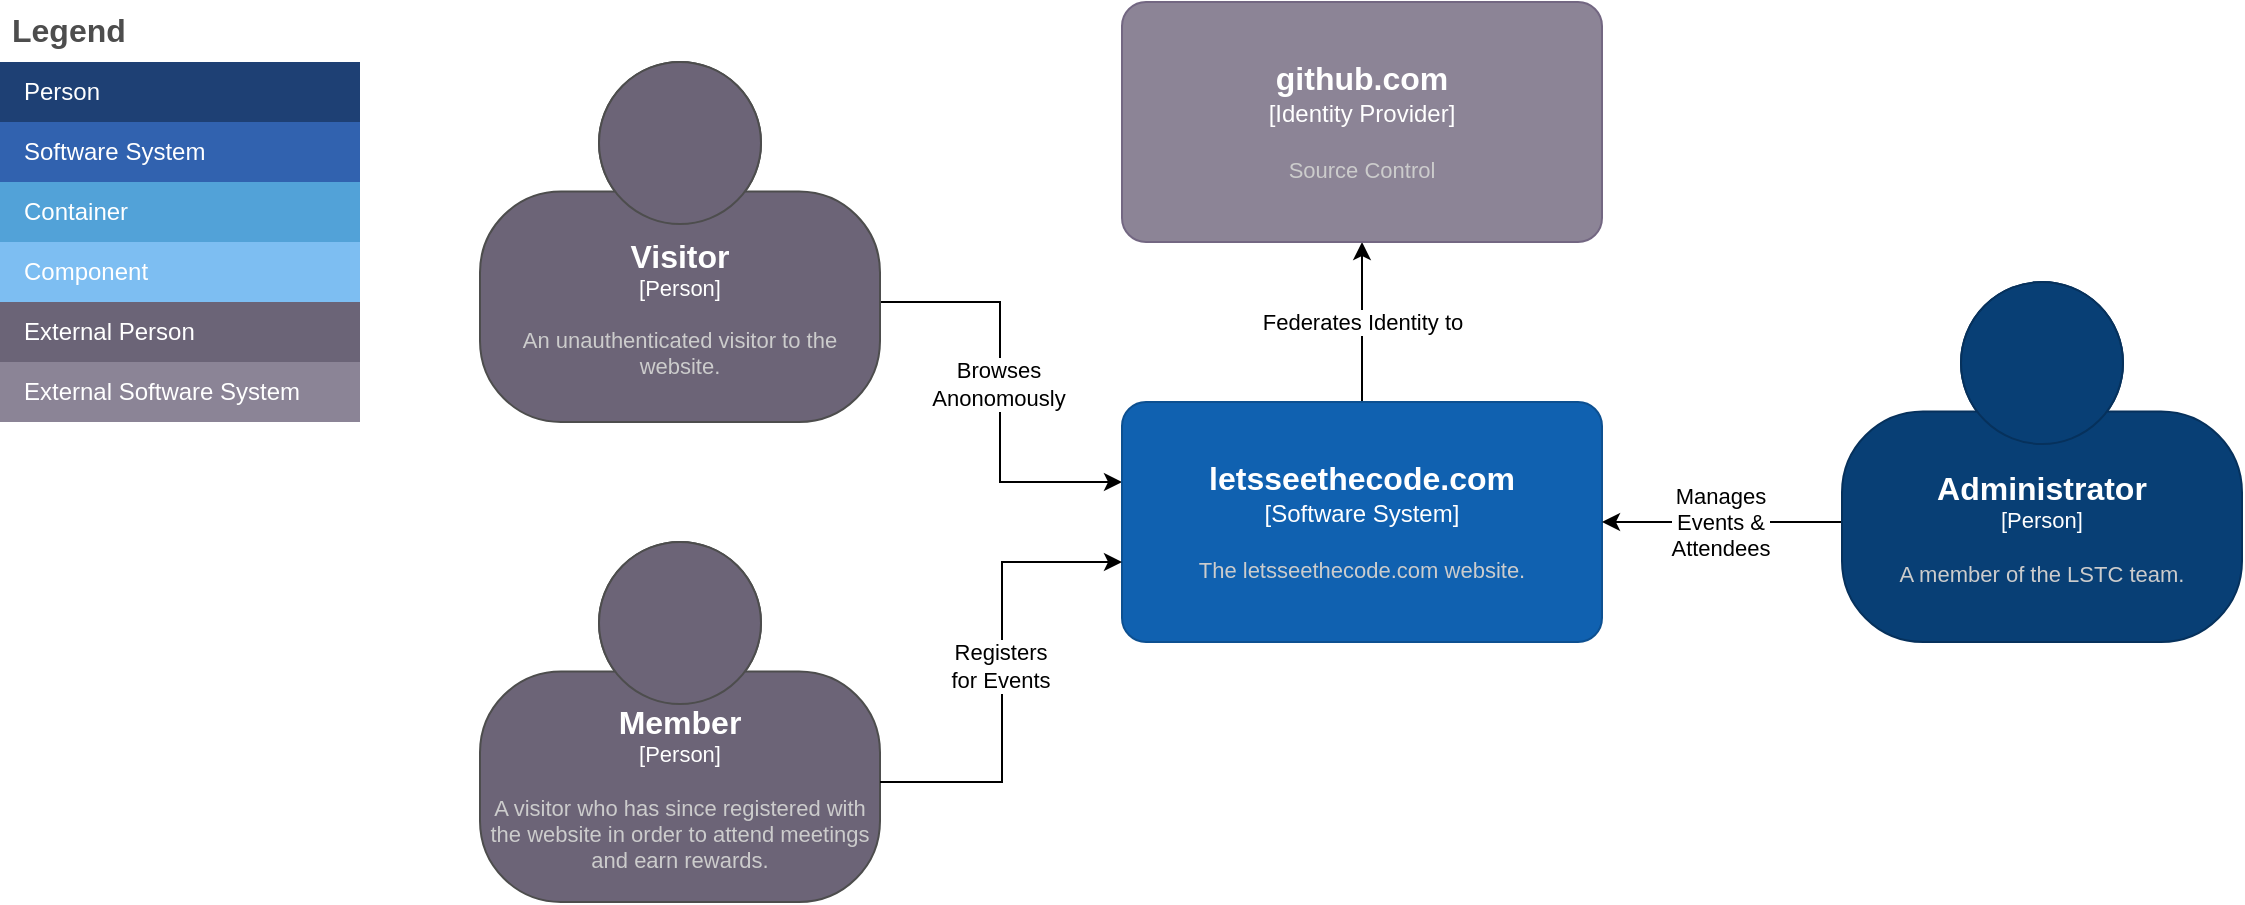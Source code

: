 <mxfile version="22.1.21" type="device" pages="3">
  <diagram name="C1 - Context" id="YDdPSD3se2xZk8TkOqUm">
    <mxGraphModel dx="1242" dy="907" grid="1" gridSize="10" guides="1" tooltips="1" connect="1" arrows="1" fold="1" page="1" pageScale="1" pageWidth="827" pageHeight="1169" math="0" shadow="0">
      <root>
        <mxCell id="0" />
        <mxCell id="1" parent="0" />
        <mxCell id="X13IO4CZXb-cII4390Pj-3" style="edgeStyle=orthogonalEdgeStyle;rounded=0;orthogonalLoop=1;jettySize=auto;html=1;" parent="1" source="X13IO4CZXb-cII4390Pj-1" target="X13IO4CZXb-cII4390Pj-2" edge="1">
          <mxGeometry relative="1" as="geometry">
            <Array as="points">
              <mxPoint x="540" y="190" />
              <mxPoint x="540" y="280" />
            </Array>
          </mxGeometry>
        </mxCell>
        <mxCell id="X13IO4CZXb-cII4390Pj-8" value="Browses&lt;br&gt;Anonomously" style="edgeLabel;html=1;align=center;verticalAlign=middle;resizable=0;points=[];" parent="X13IO4CZXb-cII4390Pj-3" vertex="1" connectable="0">
          <mxGeometry x="-0.047" y="-1" relative="1" as="geometry">
            <mxPoint as="offset" />
          </mxGeometry>
        </mxCell>
        <object placeholders="1" c4Name="Visitor" c4Type="Person" c4Description="An unauthenticated visitor to the website." label="&lt;font style=&quot;font-size: 16px&quot;&gt;&lt;b&gt;%c4Name%&lt;/b&gt;&lt;/font&gt;&lt;div&gt;[%c4Type%]&lt;/div&gt;&lt;br&gt;&lt;div&gt;&lt;font style=&quot;font-size: 11px&quot;&gt;&lt;font color=&quot;#cccccc&quot;&gt;%c4Description%&lt;/font&gt;&lt;/div&gt;" id="X13IO4CZXb-cII4390Pj-1">
          <mxCell style="html=1;fontSize=11;dashed=0;whiteSpace=wrap;fillColor=#6C6477;strokeColor=#4D4D4D;fontColor=#ffffff;shape=mxgraph.c4.person2;align=center;metaEdit=1;points=[[0.5,0,0],[1,0.5,0],[1,0.75,0],[0.75,1,0],[0.5,1,0],[0.25,1,0],[0,0.75,0],[0,0.5,0]];resizable=0;" parent="1" vertex="1">
            <mxGeometry x="280" y="70" width="200" height="180" as="geometry" />
          </mxCell>
        </object>
        <mxCell id="rP6Dr45_GbQZ3oYCgAC8-2" style="edgeStyle=orthogonalEdgeStyle;rounded=0;orthogonalLoop=1;jettySize=auto;html=1;" parent="1" source="X13IO4CZXb-cII4390Pj-2" target="rP6Dr45_GbQZ3oYCgAC8-1" edge="1">
          <mxGeometry relative="1" as="geometry" />
        </mxCell>
        <mxCell id="rP6Dr45_GbQZ3oYCgAC8-3" value="Federates Identity to" style="edgeLabel;html=1;align=center;verticalAlign=middle;resizable=0;points=[];" parent="rP6Dr45_GbQZ3oYCgAC8-2" vertex="1" connectable="0">
          <mxGeometry x="0.075" y="3" relative="1" as="geometry">
            <mxPoint x="3" y="3" as="offset" />
          </mxGeometry>
        </mxCell>
        <object placeholders="1" c4Name="letsseethecode.com" c4Type="Software System" c4Description="The letsseethecode.com website." label="&lt;font style=&quot;font-size: 16px&quot;&gt;&lt;b&gt;%c4Name%&lt;/b&gt;&lt;/font&gt;&lt;div&gt;[%c4Type%]&lt;/div&gt;&lt;br&gt;&lt;div&gt;&lt;font style=&quot;font-size: 11px&quot;&gt;&lt;font color=&quot;#cccccc&quot;&gt;%c4Description%&lt;/font&gt;&lt;/div&gt;" id="X13IO4CZXb-cII4390Pj-2">
          <mxCell style="rounded=1;whiteSpace=wrap;html=1;labelBackgroundColor=none;fillColor=#1061B0;fontColor=#ffffff;align=center;arcSize=10;strokeColor=#0D5091;metaEdit=1;resizable=0;points=[[0.25,0,0],[0.5,0,0],[0.75,0,0],[1,0.25,0],[1,0.5,0],[1,0.75,0],[0.75,1,0],[0.5,1,0],[0.25,1,0],[0,0.75,0],[0,0.5,0],[0,0.25,0]];" parent="1" vertex="1">
            <mxGeometry x="601" y="240" width="240" height="120" as="geometry" />
          </mxCell>
        </object>
        <mxCell id="X13IO4CZXb-cII4390Pj-5" style="edgeStyle=orthogonalEdgeStyle;rounded=0;orthogonalLoop=1;jettySize=auto;html=1;" parent="1" source="X13IO4CZXb-cII4390Pj-4" target="X13IO4CZXb-cII4390Pj-2" edge="1">
          <mxGeometry relative="1" as="geometry">
            <Array as="points">
              <mxPoint x="901" y="300" />
              <mxPoint x="901" y="300" />
            </Array>
          </mxGeometry>
        </mxCell>
        <mxCell id="X13IO4CZXb-cII4390Pj-10" value="Manages&lt;br&gt;Events &amp;amp;&lt;br&gt;Attendees" style="edgeLabel;html=1;align=center;verticalAlign=middle;resizable=0;points=[];" parent="X13IO4CZXb-cII4390Pj-5" vertex="1" connectable="0">
          <mxGeometry x="0.025" relative="1" as="geometry">
            <mxPoint as="offset" />
          </mxGeometry>
        </mxCell>
        <object placeholders="1" c4Name="Administrator" c4Type="Person" c4Description="A member of the LSTC team." label="&lt;font style=&quot;font-size: 16px&quot;&gt;&lt;b&gt;%c4Name%&lt;/b&gt;&lt;/font&gt;&lt;div&gt;[%c4Type%]&lt;/div&gt;&lt;br&gt;&lt;div&gt;&lt;font style=&quot;font-size: 11px&quot;&gt;&lt;font color=&quot;#cccccc&quot;&gt;%c4Description%&lt;/font&gt;&lt;/div&gt;" id="X13IO4CZXb-cII4390Pj-4">
          <mxCell style="html=1;fontSize=11;dashed=0;whiteSpace=wrap;fillColor=#083F75;strokeColor=#06315C;fontColor=#ffffff;shape=mxgraph.c4.person2;align=center;metaEdit=1;points=[[0.5,0,0],[1,0.5,0],[1,0.75,0],[0.75,1,0],[0.5,1,0],[0.25,1,0],[0,0.75,0],[0,0.5,0]];resizable=0;" parent="1" vertex="1">
            <mxGeometry x="961" y="180" width="200" height="180" as="geometry" />
          </mxCell>
        </object>
        <object placeholders="1" c4Name="Member" c4Type="Person" c4Description="A visitor who has since registered with the website in order to attend meetings and earn rewards." label="&lt;font style=&quot;font-size: 16px&quot;&gt;&lt;b&gt;%c4Name%&lt;/b&gt;&lt;/font&gt;&lt;div&gt;[%c4Type%]&lt;/div&gt;&lt;br&gt;&lt;div&gt;&lt;font style=&quot;font-size: 11px&quot;&gt;&lt;font color=&quot;#cccccc&quot;&gt;%c4Description%&lt;/font&gt;&lt;/div&gt;" id="X13IO4CZXb-cII4390Pj-6">
          <mxCell style="html=1;fontSize=11;dashed=0;whiteSpace=wrap;fillColor=#6C6477;strokeColor=#4D4D4D;fontColor=#ffffff;shape=mxgraph.c4.person2;align=center;metaEdit=1;points=[[0.5,0,0],[1,0.5,0],[1,0.75,0],[0.75,1,0],[0.5,1,0],[0.25,1,0],[0,0.75,0],[0,0.5,0]];resizable=0;" parent="1" vertex="1">
            <mxGeometry x="280" y="310" width="200" height="180" as="geometry" />
          </mxCell>
        </object>
        <mxCell id="X13IO4CZXb-cII4390Pj-7" style="edgeStyle=orthogonalEdgeStyle;rounded=0;orthogonalLoop=1;jettySize=auto;html=1;" parent="1" source="X13IO4CZXb-cII4390Pj-6" target="X13IO4CZXb-cII4390Pj-2" edge="1">
          <mxGeometry relative="1" as="geometry">
            <Array as="points">
              <mxPoint x="541" y="430" />
              <mxPoint x="541" y="320" />
            </Array>
          </mxGeometry>
        </mxCell>
        <mxCell id="X13IO4CZXb-cII4390Pj-9" value="Registers&lt;br&gt;for Events" style="edgeLabel;html=1;align=center;verticalAlign=middle;resizable=0;points=[];" parent="X13IO4CZXb-cII4390Pj-7" vertex="1" connectable="0">
          <mxGeometry x="0.029" y="1" relative="1" as="geometry">
            <mxPoint as="offset" />
          </mxGeometry>
        </mxCell>
        <mxCell id="0T57qZ8JNbdLDLrdQDxN-1" value="Legend" style="shape=table;startSize=30;container=1;collapsible=0;childLayout=tableLayout;fontSize=16;align=left;verticalAlign=top;fillColor=none;strokeColor=none;fontColor=#4D4D4D;fontStyle=1;spacingLeft=6;spacing=0;resizable=0;" parent="1" vertex="1">
          <mxGeometry x="40" y="40" width="180" height="210" as="geometry" />
        </mxCell>
        <mxCell id="0T57qZ8JNbdLDLrdQDxN-2" value="" style="shape=tableRow;horizontal=0;startSize=0;swimlaneHead=0;swimlaneBody=0;strokeColor=inherit;top=0;left=0;bottom=0;right=0;collapsible=0;dropTarget=0;fillColor=none;points=[[0,0.5],[1,0.5]];portConstraint=eastwest;fontSize=12;" parent="0T57qZ8JNbdLDLrdQDxN-1" vertex="1">
          <mxGeometry y="30" width="180" height="30" as="geometry" />
        </mxCell>
        <mxCell id="0T57qZ8JNbdLDLrdQDxN-3" value="Person" style="shape=partialRectangle;html=1;whiteSpace=wrap;connectable=0;strokeColor=inherit;overflow=hidden;fillColor=#1E4074;top=0;left=0;bottom=0;right=0;pointerEvents=1;fontSize=12;align=left;fontColor=#FFFFFF;gradientColor=none;spacingLeft=10;spacingRight=4;" parent="0T57qZ8JNbdLDLrdQDxN-2" vertex="1">
          <mxGeometry width="180" height="30" as="geometry">
            <mxRectangle width="180" height="30" as="alternateBounds" />
          </mxGeometry>
        </mxCell>
        <mxCell id="0T57qZ8JNbdLDLrdQDxN-4" value="" style="shape=tableRow;horizontal=0;startSize=0;swimlaneHead=0;swimlaneBody=0;strokeColor=inherit;top=0;left=0;bottom=0;right=0;collapsible=0;dropTarget=0;fillColor=none;points=[[0,0.5],[1,0.5]];portConstraint=eastwest;fontSize=12;" parent="0T57qZ8JNbdLDLrdQDxN-1" vertex="1">
          <mxGeometry y="60" width="180" height="30" as="geometry" />
        </mxCell>
        <mxCell id="0T57qZ8JNbdLDLrdQDxN-5" value="Software System" style="shape=partialRectangle;html=1;whiteSpace=wrap;connectable=0;strokeColor=inherit;overflow=hidden;fillColor=#3162AF;top=0;left=0;bottom=0;right=0;pointerEvents=1;fontSize=12;align=left;fontColor=#FFFFFF;gradientColor=none;spacingLeft=10;spacingRight=4;" parent="0T57qZ8JNbdLDLrdQDxN-4" vertex="1">
          <mxGeometry width="180" height="30" as="geometry">
            <mxRectangle width="180" height="30" as="alternateBounds" />
          </mxGeometry>
        </mxCell>
        <mxCell id="0T57qZ8JNbdLDLrdQDxN-6" value="" style="shape=tableRow;horizontal=0;startSize=0;swimlaneHead=0;swimlaneBody=0;strokeColor=inherit;top=0;left=0;bottom=0;right=0;collapsible=0;dropTarget=0;fillColor=none;points=[[0,0.5],[1,0.5]];portConstraint=eastwest;fontSize=12;" parent="0T57qZ8JNbdLDLrdQDxN-1" vertex="1">
          <mxGeometry y="90" width="180" height="30" as="geometry" />
        </mxCell>
        <mxCell id="0T57qZ8JNbdLDLrdQDxN-7" value="Container" style="shape=partialRectangle;html=1;whiteSpace=wrap;connectable=0;strokeColor=inherit;overflow=hidden;fillColor=#52a2d8;top=0;left=0;bottom=0;right=0;pointerEvents=1;fontSize=12;align=left;fontColor=#FFFFFF;gradientColor=none;spacingLeft=10;spacingRight=4;" parent="0T57qZ8JNbdLDLrdQDxN-6" vertex="1">
          <mxGeometry width="180" height="30" as="geometry">
            <mxRectangle width="180" height="30" as="alternateBounds" />
          </mxGeometry>
        </mxCell>
        <mxCell id="0T57qZ8JNbdLDLrdQDxN-8" value="" style="shape=tableRow;horizontal=0;startSize=0;swimlaneHead=0;swimlaneBody=0;strokeColor=inherit;top=0;left=0;bottom=0;right=0;collapsible=0;dropTarget=0;fillColor=none;points=[[0,0.5],[1,0.5]];portConstraint=eastwest;fontSize=12;" parent="0T57qZ8JNbdLDLrdQDxN-1" vertex="1">
          <mxGeometry y="120" width="180" height="30" as="geometry" />
        </mxCell>
        <mxCell id="0T57qZ8JNbdLDLrdQDxN-9" value="Component" style="shape=partialRectangle;html=1;whiteSpace=wrap;connectable=0;strokeColor=inherit;overflow=hidden;fillColor=#7dbef2;top=0;left=0;bottom=0;right=0;pointerEvents=1;fontSize=12;align=left;fontColor=#FFFFFF;gradientColor=none;spacingLeft=10;spacingRight=4;" parent="0T57qZ8JNbdLDLrdQDxN-8" vertex="1">
          <mxGeometry width="180" height="30" as="geometry">
            <mxRectangle width="180" height="30" as="alternateBounds" />
          </mxGeometry>
        </mxCell>
        <mxCell id="0T57qZ8JNbdLDLrdQDxN-10" value="" style="shape=tableRow;horizontal=0;startSize=0;swimlaneHead=0;swimlaneBody=0;strokeColor=inherit;top=0;left=0;bottom=0;right=0;collapsible=0;dropTarget=0;fillColor=none;points=[[0,0.5],[1,0.5]];portConstraint=eastwest;fontSize=12;" parent="0T57qZ8JNbdLDLrdQDxN-1" vertex="1">
          <mxGeometry y="150" width="180" height="30" as="geometry" />
        </mxCell>
        <mxCell id="0T57qZ8JNbdLDLrdQDxN-11" value="External Person" style="shape=partialRectangle;html=1;whiteSpace=wrap;connectable=0;strokeColor=inherit;overflow=hidden;fillColor=#6b6477;top=0;left=0;bottom=0;right=0;pointerEvents=1;fontSize=12;align=left;fontColor=#FFFFFF;gradientColor=none;spacingLeft=10;spacingRight=4;" parent="0T57qZ8JNbdLDLrdQDxN-10" vertex="1">
          <mxGeometry width="180" height="30" as="geometry">
            <mxRectangle width="180" height="30" as="alternateBounds" />
          </mxGeometry>
        </mxCell>
        <mxCell id="0T57qZ8JNbdLDLrdQDxN-12" value="" style="shape=tableRow;horizontal=0;startSize=0;swimlaneHead=0;swimlaneBody=0;strokeColor=inherit;top=0;left=0;bottom=0;right=0;collapsible=0;dropTarget=0;fillColor=none;points=[[0,0.5],[1,0.5]];portConstraint=eastwest;fontSize=12;" parent="0T57qZ8JNbdLDLrdQDxN-1" vertex="1">
          <mxGeometry y="180" width="180" height="30" as="geometry" />
        </mxCell>
        <mxCell id="0T57qZ8JNbdLDLrdQDxN-13" value="External Software System" style="shape=partialRectangle;html=1;whiteSpace=wrap;connectable=0;strokeColor=inherit;overflow=hidden;fillColor=#8b8496;top=0;left=0;bottom=0;right=0;pointerEvents=1;fontSize=12;align=left;fontColor=#FFFFFF;gradientColor=none;spacingLeft=10;spacingRight=4;" parent="0T57qZ8JNbdLDLrdQDxN-12" vertex="1">
          <mxGeometry width="180" height="30" as="geometry">
            <mxRectangle width="180" height="30" as="alternateBounds" />
          </mxGeometry>
        </mxCell>
        <object placeholders="1" c4Name="github.com" c4Type="Identity Provider" c4Description="Source Control" label="&lt;font style=&quot;font-size: 16px&quot;&gt;&lt;b&gt;%c4Name%&lt;/b&gt;&lt;/font&gt;&lt;div&gt;[%c4Type%]&lt;/div&gt;&lt;br&gt;&lt;div&gt;&lt;font style=&quot;font-size: 11px&quot;&gt;&lt;font color=&quot;#cccccc&quot;&gt;%c4Description%&lt;/font&gt;&lt;/div&gt;" id="rP6Dr45_GbQZ3oYCgAC8-1">
          <mxCell style="rounded=1;whiteSpace=wrap;html=1;labelBackgroundColor=none;fillColor=#8C8496;fontColor=#ffffff;align=center;arcSize=10;strokeColor=#736782;metaEdit=1;resizable=0;points=[[0.25,0,0],[0.5,0,0],[0.75,0,0],[1,0.25,0],[1,0.5,0],[1,0.75,0],[0.75,1,0],[0.5,1,0],[0.25,1,0],[0,0.75,0],[0,0.5,0],[0,0.25,0]];" parent="1" vertex="1">
            <mxGeometry x="601" y="40" width="240" height="120" as="geometry" />
          </mxCell>
        </object>
      </root>
    </mxGraphModel>
  </diagram>
  <diagram id="ReSYRLOgtGnBSo8PQKZ0" name="C2 - website">
    <mxGraphModel dx="2291" dy="1734" grid="1" gridSize="10" guides="1" tooltips="1" connect="1" arrows="1" fold="1" page="1" pageScale="1" pageWidth="1169" pageHeight="827" math="0" shadow="0">
      <root>
        <mxCell id="0" />
        <mxCell id="1" parent="0" />
        <object placeholders="1" c4Name="letsseethecode.com" c4Type="SystemScopeBoundary" c4Application="Software System" label="&lt;font style=&quot;font-size: 16px&quot;&gt;&lt;b&gt;&lt;div style=&quot;text-align: left&quot;&gt;%c4Name%&lt;/div&gt;&lt;/b&gt;&lt;/font&gt;&lt;div style=&quot;text-align: left&quot;&gt;[%c4Application%]&lt;/div&gt;" id="FRCarvuMjc1ZlPPhJh6M-1">
          <mxCell style="rounded=1;fontSize=11;whiteSpace=wrap;html=1;dashed=1;arcSize=20;fillColor=none;strokeColor=#666666;fontColor=#333333;labelBackgroundColor=none;align=left;verticalAlign=bottom;labelBorderColor=none;spacingTop=0;spacing=10;dashPattern=8 4;metaEdit=1;rotatable=0;perimeter=rectanglePerimeter;noLabel=0;labelPadding=0;allowArrows=0;connectable=0;expand=0;recursiveResize=0;editable=1;pointerEvents=0;absoluteArcSize=1;points=[[0.25,0,0],[0.5,0,0],[0.75,0,0],[1,0.25,0],[1,0.5,0],[1,0.75,0],[0.75,1,0],[0.5,1,0],[0.25,1,0],[0,0.75,0],[0,0.5,0],[0,0.25,0]];" vertex="1" parent="1">
            <mxGeometry x="200" y="-40" width="400" height="840" as="geometry" />
          </mxCell>
        </object>
        <mxCell id="FRCarvuMjc1ZlPPhJh6M-5" style="edgeStyle=orthogonalEdgeStyle;rounded=0;orthogonalLoop=1;jettySize=auto;html=1;jumpStyle=gap;" edge="1" parent="1" source="FRCarvuMjc1ZlPPhJh6M-2" target="FRCarvuMjc1ZlPPhJh6M-3">
          <mxGeometry relative="1" as="geometry" />
        </mxCell>
        <mxCell id="CcHhyitPXzlACJuDONRe-12" style="edgeStyle=orthogonalEdgeStyle;rounded=0;orthogonalLoop=1;jettySize=auto;html=1;jumpStyle=gap;" edge="1" parent="1" source="FRCarvuMjc1ZlPPhJh6M-2" target="FRCarvuMjc1ZlPPhJh6M-4">
          <mxGeometry relative="1" as="geometry">
            <Array as="points">
              <mxPoint x="400" y="150" />
              <mxPoint x="400" y="150" />
            </Array>
          </mxGeometry>
        </mxCell>
        <mxCell id="Wos_dJsIG_1WN2IQN5VY-1" value="Authenticates&lt;br&gt;via" style="edgeLabel;html=1;align=center;verticalAlign=middle;resizable=0;points=[];" vertex="1" connectable="0" parent="CcHhyitPXzlACJuDONRe-12">
          <mxGeometry x="0.025" relative="1" as="geometry">
            <mxPoint as="offset" />
          </mxGeometry>
        </mxCell>
        <object placeholders="1" c4Name="LSTC Website" c4Type="RUST WebASM" c4Description="Rust WebAssembly hosted from S3 bucket." label="&lt;font style=&quot;font-size: 16px&quot;&gt;&lt;b&gt;%c4Name%&lt;/b&gt;&lt;/font&gt;&lt;div&gt;[%c4Type%]&lt;/div&gt;&lt;br&gt;&lt;div&gt;&lt;font style=&quot;font-size: 11px&quot;&gt;&lt;font color=&quot;#cccccc&quot;&gt;%c4Description%&lt;/font&gt;&lt;/div&gt;" id="FRCarvuMjc1ZlPPhJh6M-2">
          <mxCell style="rounded=1;whiteSpace=wrap;html=1;labelBackgroundColor=none;fillColor=#1061B0;fontColor=#ffffff;align=center;arcSize=10;strokeColor=#0D5091;metaEdit=1;resizable=0;points=[[0.25,0,0],[0.5,0,0],[0.75,0,0],[1,0.25,0],[1,0.5,0],[1,0.75,0],[0.75,1,0],[0.5,1,0],[0.25,1,0],[0,0.75,0],[0,0.5,0],[0,0.25,0]];" vertex="1" parent="1">
            <mxGeometry x="280" y="200" width="240" height="120" as="geometry" />
          </mxCell>
        </object>
        <mxCell id="FRCarvuMjc1ZlPPhJh6M-6" style="edgeStyle=orthogonalEdgeStyle;rounded=0;orthogonalLoop=1;jettySize=auto;html=1;jumpStyle=gap;" edge="1" parent="1" source="FRCarvuMjc1ZlPPhJh6M-3" target="FRCarvuMjc1ZlPPhJh6M-4">
          <mxGeometry relative="1" as="geometry">
            <Array as="points">
              <mxPoint x="560" y="460" />
              <mxPoint x="560" y="80" />
            </Array>
          </mxGeometry>
        </mxCell>
        <mxCell id="Wos_dJsIG_1WN2IQN5VY-2" value="Authenticates&lt;br&gt;via" style="edgeLabel;html=1;align=center;verticalAlign=middle;resizable=0;points=[];" vertex="1" connectable="0" parent="FRCarvuMjc1ZlPPhJh6M-6">
          <mxGeometry x="0.487" y="2" relative="1" as="geometry">
            <mxPoint as="offset" />
          </mxGeometry>
        </mxCell>
        <object placeholders="1" c4Name="LSTC API" c4Type="Software System" c4Description="Backend API, hosted in AWS ECS" label="&lt;font style=&quot;font-size: 16px&quot;&gt;&lt;b&gt;%c4Name%&lt;/b&gt;&lt;/font&gt;&lt;div&gt;[%c4Type%]&lt;/div&gt;&lt;br&gt;&lt;div&gt;&lt;font style=&quot;font-size: 11px&quot;&gt;&lt;font color=&quot;#cccccc&quot;&gt;%c4Description%&lt;/font&gt;&lt;/div&gt;" id="FRCarvuMjc1ZlPPhJh6M-3">
          <mxCell style="rounded=1;whiteSpace=wrap;html=1;labelBackgroundColor=none;fillColor=#1061B0;fontColor=#ffffff;align=center;arcSize=10;strokeColor=#0D5091;metaEdit=1;resizable=0;points=[[0.25,0,0],[0.5,0,0],[0.75,0,0],[1,0.25,0],[1,0.5,0],[1,0.75,0],[0.75,1,0],[0.5,1,0],[0.25,1,0],[0,0.75,0],[0,0.5,0],[0,0.25,0]];" vertex="1" parent="1">
            <mxGeometry x="280" y="400" width="240" height="120" as="geometry" />
          </mxCell>
        </object>
        <mxCell id="REIkIxJdStgitLmOlkns-2" style="edgeStyle=orthogonalEdgeStyle;rounded=0;orthogonalLoop=1;jettySize=auto;html=1;" edge="1" parent="1" source="FRCarvuMjc1ZlPPhJh6M-4" target="REIkIxJdStgitLmOlkns-1">
          <mxGeometry relative="1" as="geometry" />
        </mxCell>
        <mxCell id="vap55EFW4u8KY3RlRBc8-1" value="Federates Identity to" style="edgeLabel;html=1;align=center;verticalAlign=middle;resizable=0;points=[];" vertex="1" connectable="0" parent="REIkIxJdStgitLmOlkns-2">
          <mxGeometry x="0.16" y="-1" relative="1" as="geometry">
            <mxPoint as="offset" />
          </mxGeometry>
        </mxCell>
        <object placeholders="1" c4Name="Identity Provider" c4Type="AWS Cognito" c4Description="Description of external software system." label="&lt;font style=&quot;font-size: 16px&quot;&gt;&lt;b&gt;%c4Name%&lt;/b&gt;&lt;/font&gt;&lt;div&gt;[%c4Type%]&lt;/div&gt;&lt;br&gt;&lt;div&gt;&lt;font style=&quot;font-size: 11px&quot;&gt;&lt;font color=&quot;#cccccc&quot;&gt;%c4Description%&lt;/font&gt;&lt;/div&gt;" id="FRCarvuMjc1ZlPPhJh6M-4">
          <mxCell style="rounded=1;whiteSpace=wrap;html=1;labelBackgroundColor=none;fillColor=#1061B0;fontColor=#ffffff;align=center;arcSize=10;strokeColor=#0D5091;metaEdit=1;resizable=0;points=[[0.25,0,0],[0.5,0,0],[0.75,0,0],[1,0.25,0],[1,0.5,0],[1,0.75,0],[0.75,1,0],[0.5,1,0],[0.25,1,0],[0,0.75,0],[0,0.5,0],[0,0.25,0]];" vertex="1" parent="1">
            <mxGeometry x="280" width="240" height="120" as="geometry" />
          </mxCell>
        </object>
        <object placeholders="1" c4Type="LSTC Table" c4Container="Container" c4Technology="DynamoDB" c4Description="Single DynamoDB table that underpins the whole website." label="&lt;font style=&quot;font-size: 16px&quot;&gt;&lt;b&gt;%c4Type%&lt;/b&gt;&lt;/font&gt;&lt;div&gt;[%c4Container%:&amp;nbsp;%c4Technology%]&lt;/div&gt;&lt;br&gt;&lt;div&gt;&lt;font style=&quot;font-size: 11px&quot;&gt;&lt;font color=&quot;#E6E6E6&quot;&gt;%c4Description%&lt;/font&gt;&lt;/div&gt;" id="FRCarvuMjc1ZlPPhJh6M-7">
          <mxCell style="shape=cylinder3;size=15;whiteSpace=wrap;html=1;boundedLbl=1;rounded=0;labelBackgroundColor=none;fillColor=#23A2D9;fontSize=12;fontColor=#ffffff;align=center;strokeColor=#0E7DAD;metaEdit=1;points=[[0.5,0,0],[1,0.25,0],[1,0.5,0],[1,0.75,0],[0.5,1,0],[0,0.75,0],[0,0.5,0],[0,0.25,0]];resizable=0;" vertex="1" parent="1">
            <mxGeometry x="280" y="600" width="240" height="120" as="geometry" />
          </mxCell>
        </object>
        <mxCell id="FRCarvuMjc1ZlPPhJh6M-8" style="edgeStyle=orthogonalEdgeStyle;rounded=0;orthogonalLoop=1;jettySize=auto;html=1;jumpStyle=gap;" edge="1" parent="1" source="FRCarvuMjc1ZlPPhJh6M-3" target="FRCarvuMjc1ZlPPhJh6M-7">
          <mxGeometry relative="1" as="geometry" />
        </mxCell>
        <mxCell id="CcHhyitPXzlACJuDONRe-1" style="edgeStyle=orthogonalEdgeStyle;rounded=0;orthogonalLoop=1;jettySize=auto;html=1;jumpStyle=gap;" edge="1" parent="1" source="CcHhyitPXzlACJuDONRe-3" target="FRCarvuMjc1ZlPPhJh6M-2">
          <mxGeometry relative="1" as="geometry">
            <Array as="points">
              <mxPoint x="140" y="460" />
              <mxPoint x="140" y="280" />
            </Array>
            <mxPoint x="191" y="-10" as="targetPoint" />
          </mxGeometry>
        </mxCell>
        <mxCell id="CcHhyitPXzlACJuDONRe-2" value="Browses&lt;br&gt;Anonomously" style="edgeLabel;html=1;align=center;verticalAlign=middle;resizable=0;points=[];" vertex="1" connectable="0" parent="CcHhyitPXzlACJuDONRe-1">
          <mxGeometry x="-0.047" y="-1" relative="1" as="geometry">
            <mxPoint y="41" as="offset" />
          </mxGeometry>
        </mxCell>
        <object placeholders="1" c4Name="Visitor" c4Type="Person" c4Description="An unauthenticated visitor to the website." label="&lt;font style=&quot;font-size: 16px&quot;&gt;&lt;b&gt;%c4Name%&lt;/b&gt;&lt;/font&gt;&lt;div&gt;[%c4Type%]&lt;/div&gt;&lt;br&gt;&lt;div&gt;&lt;font style=&quot;font-size: 11px&quot;&gt;&lt;font color=&quot;#cccccc&quot;&gt;%c4Description%&lt;/font&gt;&lt;/div&gt;" id="CcHhyitPXzlACJuDONRe-3">
          <mxCell style="html=1;fontSize=11;dashed=0;whiteSpace=wrap;fillColor=#6C6477;strokeColor=#4D4D4D;fontColor=#ffffff;shape=mxgraph.c4.person2;align=center;metaEdit=1;points=[[0.5,0,0],[1,0.5,0],[1,0.75,0],[0.75,1,0],[0.5,1,0],[0.25,1,0],[0,0.75,0],[0,0.5,0]];resizable=0;" vertex="1" parent="1">
            <mxGeometry x="-120" y="340" width="200" height="180" as="geometry" />
          </mxCell>
        </object>
        <mxCell id="CcHhyitPXzlACJuDONRe-5" style="edgeStyle=orthogonalEdgeStyle;rounded=0;orthogonalLoop=1;jettySize=auto;html=1;jumpStyle=gap;" edge="1" parent="1" source="CcHhyitPXzlACJuDONRe-7" target="FRCarvuMjc1ZlPPhJh6M-2">
          <mxGeometry relative="1" as="geometry">
            <Array as="points">
              <mxPoint x="820" y="240" />
            </Array>
            <mxPoint x="750" y="120" as="sourcePoint" />
            <mxPoint x="450" y="240" as="targetPoint" />
          </mxGeometry>
        </mxCell>
        <mxCell id="CcHhyitPXzlACJuDONRe-6" value="Manages&lt;br&gt;Events &amp;amp;&lt;br&gt;Attendees" style="edgeLabel;html=1;align=center;verticalAlign=middle;resizable=0;points=[];" vertex="1" connectable="0" parent="CcHhyitPXzlACJuDONRe-5">
          <mxGeometry x="0.025" relative="1" as="geometry">
            <mxPoint x="-65" as="offset" />
          </mxGeometry>
        </mxCell>
        <mxCell id="CcHhyitPXzlACJuDONRe-11" style="edgeStyle=orthogonalEdgeStyle;rounded=0;orthogonalLoop=1;jettySize=auto;html=1;jumpStyle=gap;" edge="1" parent="1" source="CcHhyitPXzlACJuDONRe-7" target="FRCarvuMjc1ZlPPhJh6M-4">
          <mxGeometry relative="1" as="geometry">
            <mxPoint x="920" y="-80" as="sourcePoint" />
            <mxPoint x="520" y="-80" as="targetPoint" />
            <Array as="points">
              <mxPoint x="610" y="40" />
              <mxPoint x="610" y="40" />
            </Array>
          </mxGeometry>
        </mxCell>
        <mxCell id="CcHhyitPXzlACJuDONRe-16" value="Authenticates&lt;br&gt;via" style="edgeLabel;html=1;align=center;verticalAlign=middle;resizable=0;points=[];" vertex="1" connectable="0" parent="CcHhyitPXzlACJuDONRe-11">
          <mxGeometry x="-0.4" relative="1" as="geometry">
            <mxPoint as="offset" />
          </mxGeometry>
        </mxCell>
        <object placeholders="1" c4Name="Administrator" c4Type="Person" c4Description="A member of the LSTC team." label="&lt;font style=&quot;font-size: 16px&quot;&gt;&lt;b&gt;%c4Name%&lt;/b&gt;&lt;/font&gt;&lt;div&gt;[%c4Type%]&lt;/div&gt;&lt;br&gt;&lt;div&gt;&lt;font style=&quot;font-size: 11px&quot;&gt;&lt;font color=&quot;#cccccc&quot;&gt;%c4Description%&lt;/font&gt;&lt;/div&gt;" id="CcHhyitPXzlACJuDONRe-7">
          <mxCell style="html=1;fontSize=11;dashed=0;whiteSpace=wrap;fillColor=#083F75;strokeColor=#06315C;fontColor=#ffffff;shape=mxgraph.c4.person2;align=center;metaEdit=1;points=[[0.5,0,0],[1,0.5,0],[1,0.75,0],[0.75,1,0],[0.5,1,0],[0.25,1,0],[0,0.75,0],[0,0.5,0]];resizable=0;" vertex="1" parent="1">
            <mxGeometry x="720" y="-60" width="200" height="180" as="geometry" />
          </mxCell>
        </object>
        <mxCell id="CcHhyitPXzlACJuDONRe-15" style="edgeStyle=orthogonalEdgeStyle;rounded=0;orthogonalLoop=1;jettySize=auto;html=1;jumpStyle=gap;" edge="1" parent="1" source="CcHhyitPXzlACJuDONRe-8" target="FRCarvuMjc1ZlPPhJh6M-4">
          <mxGeometry relative="1" as="geometry">
            <mxPoint x="20" y="70" as="sourcePoint" />
            <Array as="points">
              <mxPoint x="160" y="60" />
              <mxPoint x="160" y="60" />
            </Array>
          </mxGeometry>
        </mxCell>
        <mxCell id="CcHhyitPXzlACJuDONRe-17" value="Authenticates&lt;br&gt;via" style="edgeLabel;html=1;align=center;verticalAlign=middle;resizable=0;points=[];" vertex="1" connectable="0" parent="CcHhyitPXzlACJuDONRe-15">
          <mxGeometry x="-0.4" y="1" relative="1" as="geometry">
            <mxPoint as="offset" />
          </mxGeometry>
        </mxCell>
        <object placeholders="1" c4Name="Member" c4Type="Person" c4Description="A visitor who has since registered with the website in order to attend meetings and earn rewards." label="&lt;font style=&quot;font-size: 16px&quot;&gt;&lt;b&gt;%c4Name%&lt;/b&gt;&lt;/font&gt;&lt;div&gt;[%c4Type%]&lt;/div&gt;&lt;br&gt;&lt;div&gt;&lt;font style=&quot;font-size: 11px&quot;&gt;&lt;font color=&quot;#cccccc&quot;&gt;%c4Description%&lt;/font&gt;&lt;/div&gt;" id="CcHhyitPXzlACJuDONRe-8">
          <mxCell style="html=1;fontSize=11;dashed=0;whiteSpace=wrap;fillColor=#6C6477;strokeColor=#4D4D4D;fontColor=#ffffff;shape=mxgraph.c4.person2;align=center;metaEdit=1;points=[[0.5,0,0],[1,0.5,0],[1,0.75,0],[0.75,1,0],[0.5,1,0],[0.25,1,0],[0,0.75,0],[0,0.5,0]];resizable=0;" vertex="1" parent="1">
            <mxGeometry x="-120" y="-40" width="200" height="180" as="geometry" />
          </mxCell>
        </object>
        <mxCell id="CcHhyitPXzlACJuDONRe-9" style="edgeStyle=orthogonalEdgeStyle;rounded=0;orthogonalLoop=1;jettySize=auto;html=1;jumpStyle=gap;" edge="1" parent="1" source="CcHhyitPXzlACJuDONRe-8" target="FRCarvuMjc1ZlPPhJh6M-2">
          <mxGeometry relative="1" as="geometry">
            <Array as="points">
              <mxPoint x="140" y="100" />
              <mxPoint x="140" y="240" />
            </Array>
            <mxPoint x="191" y="50" as="targetPoint" />
          </mxGeometry>
        </mxCell>
        <mxCell id="CcHhyitPXzlACJuDONRe-10" value="Registers&lt;br&gt;for Events" style="edgeLabel;html=1;align=center;verticalAlign=middle;resizable=0;points=[];" vertex="1" connectable="0" parent="CcHhyitPXzlACJuDONRe-9">
          <mxGeometry x="0.029" y="1" relative="1" as="geometry">
            <mxPoint y="-34" as="offset" />
          </mxGeometry>
        </mxCell>
        <mxCell id="q3PfMsEBKTkBQWm5VJTV-1" value="Legend" style="shape=table;startSize=30;container=1;collapsible=0;childLayout=tableLayout;fontSize=16;align=left;verticalAlign=top;fillColor=none;strokeColor=none;fontColor=#4D4D4D;fontStyle=1;spacingLeft=6;spacing=0;resizable=0;" vertex="1" parent="1">
          <mxGeometry x="-380" y="-90" width="180" height="210" as="geometry" />
        </mxCell>
        <mxCell id="q3PfMsEBKTkBQWm5VJTV-2" value="" style="shape=tableRow;horizontal=0;startSize=0;swimlaneHead=0;swimlaneBody=0;strokeColor=inherit;top=0;left=0;bottom=0;right=0;collapsible=0;dropTarget=0;fillColor=none;points=[[0,0.5],[1,0.5]];portConstraint=eastwest;fontSize=12;" vertex="1" parent="q3PfMsEBKTkBQWm5VJTV-1">
          <mxGeometry y="30" width="180" height="30" as="geometry" />
        </mxCell>
        <mxCell id="q3PfMsEBKTkBQWm5VJTV-3" value="Person" style="shape=partialRectangle;html=1;whiteSpace=wrap;connectable=0;strokeColor=inherit;overflow=hidden;fillColor=#1E4074;top=0;left=0;bottom=0;right=0;pointerEvents=1;fontSize=12;align=left;fontColor=#FFFFFF;gradientColor=none;spacingLeft=10;spacingRight=4;" vertex="1" parent="q3PfMsEBKTkBQWm5VJTV-2">
          <mxGeometry width="180" height="30" as="geometry">
            <mxRectangle width="180" height="30" as="alternateBounds" />
          </mxGeometry>
        </mxCell>
        <mxCell id="q3PfMsEBKTkBQWm5VJTV-4" value="" style="shape=tableRow;horizontal=0;startSize=0;swimlaneHead=0;swimlaneBody=0;strokeColor=inherit;top=0;left=0;bottom=0;right=0;collapsible=0;dropTarget=0;fillColor=none;points=[[0,0.5],[1,0.5]];portConstraint=eastwest;fontSize=12;" vertex="1" parent="q3PfMsEBKTkBQWm5VJTV-1">
          <mxGeometry y="60" width="180" height="30" as="geometry" />
        </mxCell>
        <mxCell id="q3PfMsEBKTkBQWm5VJTV-5" value="Software System" style="shape=partialRectangle;html=1;whiteSpace=wrap;connectable=0;strokeColor=inherit;overflow=hidden;fillColor=#3162AF;top=0;left=0;bottom=0;right=0;pointerEvents=1;fontSize=12;align=left;fontColor=#FFFFFF;gradientColor=none;spacingLeft=10;spacingRight=4;" vertex="1" parent="q3PfMsEBKTkBQWm5VJTV-4">
          <mxGeometry width="180" height="30" as="geometry">
            <mxRectangle width="180" height="30" as="alternateBounds" />
          </mxGeometry>
        </mxCell>
        <mxCell id="q3PfMsEBKTkBQWm5VJTV-6" value="" style="shape=tableRow;horizontal=0;startSize=0;swimlaneHead=0;swimlaneBody=0;strokeColor=inherit;top=0;left=0;bottom=0;right=0;collapsible=0;dropTarget=0;fillColor=none;points=[[0,0.5],[1,0.5]];portConstraint=eastwest;fontSize=12;" vertex="1" parent="q3PfMsEBKTkBQWm5VJTV-1">
          <mxGeometry y="90" width="180" height="30" as="geometry" />
        </mxCell>
        <mxCell id="q3PfMsEBKTkBQWm5VJTV-7" value="Container" style="shape=partialRectangle;html=1;whiteSpace=wrap;connectable=0;strokeColor=inherit;overflow=hidden;fillColor=#52a2d8;top=0;left=0;bottom=0;right=0;pointerEvents=1;fontSize=12;align=left;fontColor=#FFFFFF;gradientColor=none;spacingLeft=10;spacingRight=4;" vertex="1" parent="q3PfMsEBKTkBQWm5VJTV-6">
          <mxGeometry width="180" height="30" as="geometry">
            <mxRectangle width="180" height="30" as="alternateBounds" />
          </mxGeometry>
        </mxCell>
        <mxCell id="q3PfMsEBKTkBQWm5VJTV-8" value="" style="shape=tableRow;horizontal=0;startSize=0;swimlaneHead=0;swimlaneBody=0;strokeColor=inherit;top=0;left=0;bottom=0;right=0;collapsible=0;dropTarget=0;fillColor=none;points=[[0,0.5],[1,0.5]];portConstraint=eastwest;fontSize=12;" vertex="1" parent="q3PfMsEBKTkBQWm5VJTV-1">
          <mxGeometry y="120" width="180" height="30" as="geometry" />
        </mxCell>
        <mxCell id="q3PfMsEBKTkBQWm5VJTV-9" value="Component" style="shape=partialRectangle;html=1;whiteSpace=wrap;connectable=0;strokeColor=inherit;overflow=hidden;fillColor=#7dbef2;top=0;left=0;bottom=0;right=0;pointerEvents=1;fontSize=12;align=left;fontColor=#FFFFFF;gradientColor=none;spacingLeft=10;spacingRight=4;" vertex="1" parent="q3PfMsEBKTkBQWm5VJTV-8">
          <mxGeometry width="180" height="30" as="geometry">
            <mxRectangle width="180" height="30" as="alternateBounds" />
          </mxGeometry>
        </mxCell>
        <mxCell id="q3PfMsEBKTkBQWm5VJTV-10" value="" style="shape=tableRow;horizontal=0;startSize=0;swimlaneHead=0;swimlaneBody=0;strokeColor=inherit;top=0;left=0;bottom=0;right=0;collapsible=0;dropTarget=0;fillColor=none;points=[[0,0.5],[1,0.5]];portConstraint=eastwest;fontSize=12;" vertex="1" parent="q3PfMsEBKTkBQWm5VJTV-1">
          <mxGeometry y="150" width="180" height="30" as="geometry" />
        </mxCell>
        <mxCell id="q3PfMsEBKTkBQWm5VJTV-11" value="External Person" style="shape=partialRectangle;html=1;whiteSpace=wrap;connectable=0;strokeColor=inherit;overflow=hidden;fillColor=#6b6477;top=0;left=0;bottom=0;right=0;pointerEvents=1;fontSize=12;align=left;fontColor=#FFFFFF;gradientColor=none;spacingLeft=10;spacingRight=4;" vertex="1" parent="q3PfMsEBKTkBQWm5VJTV-10">
          <mxGeometry width="180" height="30" as="geometry">
            <mxRectangle width="180" height="30" as="alternateBounds" />
          </mxGeometry>
        </mxCell>
        <mxCell id="q3PfMsEBKTkBQWm5VJTV-12" value="" style="shape=tableRow;horizontal=0;startSize=0;swimlaneHead=0;swimlaneBody=0;strokeColor=inherit;top=0;left=0;bottom=0;right=0;collapsible=0;dropTarget=0;fillColor=none;points=[[0,0.5],[1,0.5]];portConstraint=eastwest;fontSize=12;" vertex="1" parent="q3PfMsEBKTkBQWm5VJTV-1">
          <mxGeometry y="180" width="180" height="30" as="geometry" />
        </mxCell>
        <mxCell id="q3PfMsEBKTkBQWm5VJTV-13" value="External Software System" style="shape=partialRectangle;html=1;whiteSpace=wrap;connectable=0;strokeColor=inherit;overflow=hidden;fillColor=#8b8496;top=0;left=0;bottom=0;right=0;pointerEvents=1;fontSize=12;align=left;fontColor=#FFFFFF;gradientColor=none;spacingLeft=10;spacingRight=4;" vertex="1" parent="q3PfMsEBKTkBQWm5VJTV-12">
          <mxGeometry width="180" height="30" as="geometry">
            <mxRectangle width="180" height="30" as="alternateBounds" />
          </mxGeometry>
        </mxCell>
        <object placeholders="1" c4Name="github.com" c4Type="Identity Provider" c4Description="Source Control" label="&lt;font style=&quot;font-size: 16px&quot;&gt;&lt;b&gt;%c4Name%&lt;/b&gt;&lt;/font&gt;&lt;div&gt;[%c4Type%]&lt;/div&gt;&lt;br&gt;&lt;div&gt;&lt;font style=&quot;font-size: 11px&quot;&gt;&lt;font color=&quot;#cccccc&quot;&gt;%c4Description%&lt;/font&gt;&lt;/div&gt;" id="REIkIxJdStgitLmOlkns-1">
          <mxCell style="rounded=1;whiteSpace=wrap;html=1;labelBackgroundColor=none;fillColor=#8C8496;fontColor=#ffffff;align=center;arcSize=10;strokeColor=#736782;metaEdit=1;resizable=0;points=[[0.25,0,0],[0.5,0,0],[0.75,0,0],[1,0.25,0],[1,0.5,0],[1,0.75,0],[0.75,1,0],[0.5,1,0],[0.25,1,0],[0,0.75,0],[0,0.5,0],[0,0.25,0]];" vertex="1" parent="1">
            <mxGeometry x="280" y="-220" width="240" height="120" as="geometry" />
          </mxCell>
        </object>
      </root>
    </mxGraphModel>
  </diagram>
  <diagram id="y8opI5Zk-DmlQeEqHDu9" name="AWS Components">
    <mxGraphModel dx="2411" dy="1734" grid="1" gridSize="10" guides="1" tooltips="1" connect="1" arrows="1" fold="1" page="1" pageScale="1" pageWidth="1169" pageHeight="827" math="0" shadow="0">
      <root>
        <mxCell id="0" />
        <mxCell id="1" parent="0" />
        <mxCell id="TvEP6YeR6Al95eyoJ8Yy-6" value="Closed PR" style="rounded=0;whiteSpace=wrap;html=1;" parent="1" vertex="1">
          <mxGeometry x="-320" y="360" width="240" height="40" as="geometry" />
        </mxCell>
        <mxCell id="TvEP6YeR6Al95eyoJ8Yy-4" value="Open PR" style="rounded=0;whiteSpace=wrap;html=1;" parent="1" vertex="1">
          <mxGeometry x="-320" y="320" width="240" height="40" as="geometry" />
        </mxCell>
        <mxCell id="54Q9Oa5Y01IYrqO55ZmW-6" value="VPC" style="points=[[0,0],[0.25,0],[0.5,0],[0.75,0],[1,0],[1,0.25],[1,0.5],[1,0.75],[1,1],[0.75,1],[0.5,1],[0.25,1],[0,1],[0,0.75],[0,0.5],[0,0.25]];outlineConnect=0;gradientColor=none;html=1;whiteSpace=wrap;fontSize=12;fontStyle=0;container=1;pointerEvents=0;collapsible=0;recursiveResize=0;shape=mxgraph.aws4.group;grIcon=mxgraph.aws4.group_vpc2;strokeColor=#8C4FFF;fillColor=none;verticalAlign=top;align=left;spacingLeft=30;fontColor=#AAB7B8;dashed=0;" parent="1" vertex="1">
          <mxGeometry x="200" y="-120" width="560" height="520" as="geometry" />
        </mxCell>
        <mxCell id="RO7DGGU5Bq8-ccyxTeVw-9" style="edgeStyle=orthogonalEdgeStyle;rounded=0;orthogonalLoop=1;jettySize=auto;html=1;" edge="1" parent="54Q9Oa5Y01IYrqO55ZmW-6" source="54Q9Oa5Y01IYrqO55ZmW-7" target="RO7DGGU5Bq8-ccyxTeVw-4">
          <mxGeometry relative="1" as="geometry">
            <Array as="points">
              <mxPoint x="460" y="370" />
              <mxPoint x="460" y="370" />
            </Array>
          </mxGeometry>
        </mxCell>
        <mxCell id="54Q9Oa5Y01IYrqO55ZmW-7" value="Private subnet" style="points=[[0,0],[0.25,0],[0.5,0],[0.75,0],[1,0],[1,0.25],[1,0.5],[1,0.75],[1,1],[0.75,1],[0.5,1],[0.25,1],[0,1],[0,0.75],[0,0.5],[0,0.25]];outlineConnect=0;gradientColor=none;html=1;whiteSpace=wrap;fontSize=12;fontStyle=0;container=1;pointerEvents=0;collapsible=0;recursiveResize=0;shape=mxgraph.aws4.group;grIcon=mxgraph.aws4.group_security_group;grStroke=0;strokeColor=#00A4A6;fillColor=#E6F6F7;verticalAlign=top;align=left;spacingLeft=30;fontColor=#147EBA;dashed=0;" parent="54Q9Oa5Y01IYrqO55ZmW-6" vertex="1">
          <mxGeometry x="280" y="160" width="240" height="320" as="geometry" />
        </mxCell>
        <mxCell id="54Q9Oa5Y01IYrqO55ZmW-2" value="ECS" style="sketch=0;points=[[0,0,0],[0.25,0,0],[0.5,0,0],[0.75,0,0],[1,0,0],[0,1,0],[0.25,1,0],[0.5,1,0],[0.75,1,0],[1,1,0],[0,0.25,0],[0,0.5,0],[0,0.75,0],[1,0.25,0],[1,0.5,0],[1,0.75,0]];outlineConnect=0;fontColor=#232F3E;fillColor=#ED7100;strokeColor=#ffffff;dashed=0;verticalLabelPosition=top;verticalAlign=bottom;align=center;html=1;fontSize=12;fontStyle=0;aspect=fixed;shape=mxgraph.aws4.resourceIcon;resIcon=mxgraph.aws4.fargate;labelPosition=center;" parent="54Q9Oa5Y01IYrqO55ZmW-7" vertex="1">
          <mxGeometry x="39.42" y="80" width="78" height="78" as="geometry" />
        </mxCell>
        <mxCell id="54Q9Oa5Y01IYrqO55ZmW-39" value="API&lt;br&gt;Container" style="sketch=0;outlineConnect=0;fontColor=#232F3E;gradientColor=none;fillColor=#ED7100;strokeColor=none;dashed=0;verticalLabelPosition=top;verticalAlign=bottom;align=left;html=1;fontSize=12;fontStyle=0;aspect=fixed;pointerEvents=1;shape=mxgraph.aws4.container_1;labelPosition=right;" parent="54Q9Oa5Y01IYrqO55ZmW-7" vertex="1">
          <mxGeometry x="40" y="240" width="77.42" height="50" as="geometry" />
        </mxCell>
        <mxCell id="54Q9Oa5Y01IYrqO55ZmW-3" value="Hosts" style="edgeStyle=orthogonalEdgeStyle;rounded=0;orthogonalLoop=1;jettySize=auto;html=1;" parent="54Q9Oa5Y01IYrqO55ZmW-7" source="54Q9Oa5Y01IYrqO55ZmW-2" target="54Q9Oa5Y01IYrqO55ZmW-39" edge="1">
          <mxGeometry relative="1" as="geometry">
            <mxPoint x="101" y="118" as="sourcePoint" />
            <mxPoint x="100" y="280" as="targetPoint" />
            <Array as="points" />
          </mxGeometry>
        </mxCell>
        <mxCell id="TvEP6YeR6Al95eyoJ8Yy-9" value="" style="sketch=0;html=1;aspect=fixed;strokeColor=none;shadow=0;align=center;fillColor=#F4AF20;verticalAlign=top;labelPosition=center;verticalLabelPosition=bottom;shape=mxgraph.gcp2.check" parent="54Q9Oa5Y01IYrqO55ZmW-7" vertex="1">
          <mxGeometry x="210" width="30" height="24" as="geometry" />
        </mxCell>
        <mxCell id="54Q9Oa5Y01IYrqO55ZmW-8" value="Public subnet" style="points=[[0,0],[0.25,0],[0.5,0],[0.75,0],[1,0],[1,0.25],[1,0.5],[1,0.75],[1,1],[0.75,1],[0.5,1],[0.25,1],[0,1],[0,0.75],[0,0.5],[0,0.25]];outlineConnect=0;gradientColor=none;html=1;whiteSpace=wrap;fontSize=12;fontStyle=0;container=1;pointerEvents=0;collapsible=0;recursiveResize=0;shape=mxgraph.aws4.group;grIcon=mxgraph.aws4.group_security_group;grStroke=0;strokeColor=#7AA116;fillColor=#F2F6E8;verticalAlign=top;align=left;spacingLeft=30;fontColor=#248814;dashed=0;" parent="54Q9Oa5Y01IYrqO55ZmW-6" vertex="1">
          <mxGeometry x="39" y="160" width="161" height="320" as="geometry" />
        </mxCell>
        <mxCell id="54Q9Oa5Y01IYrqO55ZmW-9" value="Load&lt;br&gt;Balancer" style="sketch=0;points=[[0,0,0],[0.25,0,0],[0.5,0,0],[0.75,0,0],[1,0,0],[0,1,0],[0.25,1,0],[0.5,1,0],[0.75,1,0],[1,1,0],[0,0.25,0],[0,0.5,0],[0,0.75,0],[1,0.25,0],[1,0.5,0],[1,0.75,0]];outlineConnect=0;fontColor=#232F3E;fillColor=#8C4FFF;strokeColor=#ffffff;dashed=0;verticalLabelPosition=top;verticalAlign=bottom;align=center;html=1;fontSize=12;fontStyle=0;aspect=fixed;shape=mxgraph.aws4.resourceIcon;resIcon=mxgraph.aws4.elastic_load_balancing;labelPosition=center;" parent="54Q9Oa5Y01IYrqO55ZmW-8" vertex="1">
          <mxGeometry x="40.5" y="160" width="80" height="80" as="geometry" />
        </mxCell>
        <mxCell id="TvEP6YeR6Al95eyoJ8Yy-8" value="" style="sketch=0;html=1;aspect=fixed;strokeColor=none;shadow=0;align=center;fillColor=#F4AF20;verticalAlign=top;labelPosition=center;verticalLabelPosition=bottom;shape=mxgraph.gcp2.check" parent="54Q9Oa5Y01IYrqO55ZmW-8" vertex="1">
          <mxGeometry x="131" width="30" height="24" as="geometry" />
        </mxCell>
        <mxCell id="RO7DGGU5Bq8-ccyxTeVw-3" value="NAT" style="sketch=0;outlineConnect=0;fontColor=#232F3E;gradientColor=none;fillColor=#8C4FFF;strokeColor=none;dashed=0;verticalLabelPosition=bottom;verticalAlign=top;align=center;html=1;fontSize=12;fontStyle=0;aspect=fixed;pointerEvents=1;shape=mxgraph.aws4.nat_gateway;" vertex="1" parent="54Q9Oa5Y01IYrqO55ZmW-8">
          <mxGeometry x="51" y="40" width="50" height="50" as="geometry" />
        </mxCell>
        <mxCell id="54Q9Oa5Y01IYrqO55ZmW-10" style="edgeStyle=orthogonalEdgeStyle;rounded=0;orthogonalLoop=1;jettySize=auto;html=1;" parent="54Q9Oa5Y01IYrqO55ZmW-6" source="54Q9Oa5Y01IYrqO55ZmW-9" target="54Q9Oa5Y01IYrqO55ZmW-2" edge="1">
          <mxGeometry relative="1" as="geometry">
            <mxPoint x="159" y="140" as="sourcePoint" />
            <mxPoint x="320" y="140" as="targetPoint" />
            <Array as="points">
              <mxPoint x="240" y="360" />
              <mxPoint x="240" y="279" />
            </Array>
          </mxGeometry>
        </mxCell>
        <mxCell id="54Q9Oa5Y01IYrqO55ZmW-49" value="Redirect To" style="edgeLabel;html=1;align=center;verticalAlign=middle;resizable=0;points=[];" parent="54Q9Oa5Y01IYrqO55ZmW-10" vertex="1" connectable="0">
          <mxGeometry x="-0.003" relative="1" as="geometry">
            <mxPoint as="offset" />
          </mxGeometry>
        </mxCell>
        <mxCell id="TvEP6YeR6Al95eyoJ8Yy-7" value="" style="sketch=0;html=1;aspect=fixed;strokeColor=none;shadow=0;align=center;fillColor=#F4AF20;verticalAlign=top;labelPosition=center;verticalLabelPosition=bottom;shape=mxgraph.gcp2.check" parent="54Q9Oa5Y01IYrqO55ZmW-6" vertex="1">
          <mxGeometry x="90" width="30" height="24" as="geometry" />
        </mxCell>
        <mxCell id="RO7DGGU5Bq8-ccyxTeVw-2" value="igway" style="sketch=0;outlineConnect=0;fontColor=#232F3E;gradientColor=none;fillColor=#8C4FFF;strokeColor=none;dashed=0;verticalLabelPosition=bottom;verticalAlign=top;align=center;html=1;fontSize=12;fontStyle=0;aspect=fixed;pointerEvents=1;shape=mxgraph.aws4.internet_gateway;" vertex="1" parent="54Q9Oa5Y01IYrqO55ZmW-6">
          <mxGeometry x="39" y="42" width="58" height="58" as="geometry" />
        </mxCell>
        <mxCell id="RO7DGGU5Bq8-ccyxTeVw-8" style="edgeStyle=orthogonalEdgeStyle;rounded=0;orthogonalLoop=1;jettySize=auto;html=1;" edge="1" parent="54Q9Oa5Y01IYrqO55ZmW-6" source="RO7DGGU5Bq8-ccyxTeVw-4" target="RO7DGGU5Bq8-ccyxTeVw-3">
          <mxGeometry relative="1" as="geometry">
            <mxPoint x="430" y="390" as="sourcePoint" />
            <mxPoint x="178" y="275" as="targetPoint" />
            <Array as="points">
              <mxPoint x="240" y="70" />
              <mxPoint x="240" y="225" />
            </Array>
          </mxGeometry>
        </mxCell>
        <mxCell id="RO7DGGU5Bq8-ccyxTeVw-4" value="Route table" style="sketch=0;outlineConnect=0;fontColor=#232F3E;gradientColor=none;strokeColor=#232F3E;fillColor=#ffffff;dashed=0;verticalLabelPosition=bottom;verticalAlign=top;align=center;html=1;fontSize=12;fontStyle=0;aspect=fixed;shape=mxgraph.aws4.resourceIcon;resIcon=mxgraph.aws4.route_table;" vertex="1" parent="54Q9Oa5Y01IYrqO55ZmW-6">
          <mxGeometry x="370" y="40" width="60" height="60" as="geometry" />
        </mxCell>
        <mxCell id="RO7DGGU5Bq8-ccyxTeVw-6" style="edgeStyle=orthogonalEdgeStyle;rounded=0;orthogonalLoop=1;jettySize=auto;html=1;" edge="1" parent="54Q9Oa5Y01IYrqO55ZmW-6" source="RO7DGGU5Bq8-ccyxTeVw-5" target="RO7DGGU5Bq8-ccyxTeVw-2">
          <mxGeometry relative="1" as="geometry" />
        </mxCell>
        <mxCell id="RO7DGGU5Bq8-ccyxTeVw-5" value="Route table" style="sketch=0;outlineConnect=0;fontColor=#232F3E;gradientColor=none;strokeColor=#232F3E;fillColor=#ffffff;dashed=0;verticalLabelPosition=bottom;verticalAlign=top;align=center;html=1;fontSize=12;fontStyle=0;aspect=fixed;shape=mxgraph.aws4.resourceIcon;resIcon=mxgraph.aws4.route_table;" vertex="1" parent="54Q9Oa5Y01IYrqO55ZmW-6">
          <mxGeometry x="140" y="41" width="60" height="60" as="geometry" />
        </mxCell>
        <mxCell id="RO7DGGU5Bq8-ccyxTeVw-7" style="edgeStyle=orthogonalEdgeStyle;rounded=0;orthogonalLoop=1;jettySize=auto;html=1;" edge="1" parent="54Q9Oa5Y01IYrqO55ZmW-6" source="54Q9Oa5Y01IYrqO55ZmW-8" target="RO7DGGU5Bq8-ccyxTeVw-5">
          <mxGeometry relative="1" as="geometry">
            <Array as="points">
              <mxPoint x="170" y="130" />
              <mxPoint x="170" y="130" />
            </Array>
          </mxGeometry>
        </mxCell>
        <mxCell id="54Q9Oa5Y01IYrqO55ZmW-1" value="ECR" style="sketch=0;points=[[0,0,0],[0.25,0,0],[0.5,0,0],[0.75,0,0],[1,0,0],[0,1,0],[0.25,1,0],[0.5,1,0],[0.75,1,0],[1,1,0],[0,0.25,0],[0,0.5,0],[0,0.75,0],[1,0.25,0],[1,0.5,0],[1,0.75,0]];outlineConnect=0;fontColor=#232F3E;fillColor=#ED7100;strokeColor=#ffffff;dashed=0;verticalLabelPosition=bottom;verticalAlign=top;align=center;html=1;fontSize=12;fontStyle=0;aspect=fixed;shape=mxgraph.aws4.resourceIcon;resIcon=mxgraph.aws4.ecr;" parent="1" vertex="1">
          <mxGeometry x="520" y="600" width="80" height="80" as="geometry" />
        </mxCell>
        <mxCell id="54Q9Oa5Y01IYrqO55ZmW-4" value="dynamodb" style="sketch=0;points=[[0,0,0],[0.25,0,0],[0.5,0,0],[0.75,0,0],[1,0,0],[0,1,0],[0.25,1,0],[0.5,1,0],[0.75,1,0],[1,1,0],[0,0.25,0],[0,0.5,0],[0,0.75,0],[1,0.25,0],[1,0.5,0],[1,0.75,0]];outlineConnect=0;fontColor=#232F3E;fillColor=#C925D1;strokeColor=#ffffff;dashed=0;verticalLabelPosition=bottom;verticalAlign=top;align=center;html=1;fontSize=12;fontStyle=0;aspect=fixed;shape=mxgraph.aws4.resourceIcon;resIcon=mxgraph.aws4.dynamodb;" parent="1" vertex="1">
          <mxGeometry x="640" y="600" width="80" height="80" as="geometry" />
        </mxCell>
        <mxCell id="54Q9Oa5Y01IYrqO55ZmW-5" style="edgeStyle=orthogonalEdgeStyle;rounded=0;orthogonalLoop=1;jettySize=auto;html=1;" parent="1" source="54Q9Oa5Y01IYrqO55ZmW-39" target="54Q9Oa5Y01IYrqO55ZmW-4" edge="1">
          <mxGeometry relative="1" as="geometry">
            <Array as="points">
              <mxPoint x="559" y="420" />
              <mxPoint x="680" y="420" />
            </Array>
          </mxGeometry>
        </mxCell>
        <mxCell id="54Q9Oa5Y01IYrqO55ZmW-50" value="Persists In" style="edgeLabel;html=1;align=center;verticalAlign=middle;resizable=0;points=[];" parent="54Q9Oa5Y01IYrqO55ZmW-5" vertex="1" connectable="0">
          <mxGeometry x="0.353" relative="1" as="geometry">
            <mxPoint as="offset" />
          </mxGeometry>
        </mxCell>
        <mxCell id="54Q9Oa5Y01IYrqO55ZmW-35" style="edgeStyle=orthogonalEdgeStyle;rounded=0;orthogonalLoop=1;jettySize=auto;html=1;" parent="1" source="54Q9Oa5Y01IYrqO55ZmW-11" target="54Q9Oa5Y01IYrqO55ZmW-23" edge="1">
          <mxGeometry relative="1" as="geometry">
            <Array as="points">
              <mxPoint x="290" y="480" />
              <mxPoint x="290" y="480" />
            </Array>
          </mxGeometry>
        </mxCell>
        <mxCell id="54Q9Oa5Y01IYrqO55ZmW-54" value="Domain" style="edgeLabel;html=1;align=center;verticalAlign=middle;resizable=0;points=[];" parent="54Q9Oa5Y01IYrqO55ZmW-35" vertex="1" connectable="0">
          <mxGeometry x="-0.051" y="-1" relative="1" as="geometry">
            <mxPoint as="offset" />
          </mxGeometry>
        </mxCell>
        <mxCell id="54Q9Oa5Y01IYrqO55ZmW-11" value="S3 Bucket" style="sketch=0;points=[[0,0,0],[0.25,0,0],[0.5,0,0],[0.75,0,0],[1,0,0],[0,1,0],[0.25,1,0],[0.5,1,0],[0.75,1,0],[1,1,0],[0,0.25,0],[0,0.5,0],[0,0.75,0],[1,0.25,0],[1,0.5,0],[1,0.75,0]];outlineConnect=0;fontColor=#232F3E;fillColor=#7AA116;strokeColor=#ffffff;dashed=0;verticalLabelPosition=bottom;verticalAlign=top;align=center;html=1;fontSize=12;fontStyle=0;aspect=fixed;shape=mxgraph.aws4.resourceIcon;resIcon=mxgraph.aws4.s3;" parent="1" vertex="1">
          <mxGeometry x="120" y="440" width="80" height="80" as="geometry" />
        </mxCell>
        <mxCell id="54Q9Oa5Y01IYrqO55ZmW-21" style="edgeStyle=orthogonalEdgeStyle;rounded=0;orthogonalLoop=1;jettySize=auto;html=1;" parent="1" source="54Q9Oa5Y01IYrqO55ZmW-18" target="54Q9Oa5Y01IYrqO55ZmW-19" edge="1">
          <mxGeometry relative="1" as="geometry" />
        </mxCell>
        <mxCell id="54Q9Oa5Y01IYrqO55ZmW-18" value="users" style="sketch=0;outlineConnect=0;gradientColor=none;fontColor=#545B64;strokeColor=none;fillColor=#879196;dashed=0;verticalLabelPosition=bottom;verticalAlign=top;align=center;html=1;fontSize=12;fontStyle=0;aspect=fixed;shape=mxgraph.aws4.illustration_users;pointerEvents=1" parent="1" vertex="1">
          <mxGeometry x="-240" y="120" width="80" height="80" as="geometry" />
        </mxCell>
        <mxCell id="54Q9Oa5Y01IYrqO55ZmW-20" style="edgeStyle=orthogonalEdgeStyle;rounded=0;orthogonalLoop=1;jettySize=auto;html=1;" parent="1" source="54Q9Oa5Y01IYrqO55ZmW-32" target="54Q9Oa5Y01IYrqO55ZmW-9" edge="1">
          <mxGeometry relative="1" as="geometry" />
        </mxCell>
        <mxCell id="54Q9Oa5Y01IYrqO55ZmW-51" value="Consumes" style="edgeLabel;html=1;align=center;verticalAlign=middle;resizable=0;points=[];" parent="54Q9Oa5Y01IYrqO55ZmW-20" vertex="1" connectable="0">
          <mxGeometry x="-0.549" relative="1" as="geometry">
            <mxPoint x="34" y="80" as="offset" />
          </mxGeometry>
        </mxCell>
        <mxCell id="54Q9Oa5Y01IYrqO55ZmW-33" style="edgeStyle=orthogonalEdgeStyle;rounded=0;orthogonalLoop=1;jettySize=auto;html=1;" parent="1" source="54Q9Oa5Y01IYrqO55ZmW-19" target="54Q9Oa5Y01IYrqO55ZmW-32" edge="1">
          <mxGeometry relative="1" as="geometry">
            <mxPoint x="-110" y="292" as="targetPoint" />
          </mxGeometry>
        </mxCell>
        <mxCell id="54Q9Oa5Y01IYrqO55ZmW-19" value="devices" style="sketch=0;outlineConnect=0;gradientColor=none;fontColor=#545B64;strokeColor=none;fillColor=#879196;dashed=0;verticalLabelPosition=bottom;verticalAlign=top;align=center;html=1;fontSize=12;fontStyle=0;aspect=fixed;shape=mxgraph.aws4.illustration_devices;pointerEvents=1" parent="1" vertex="1">
          <mxGeometry x="-80" y="130.8" width="80" height="58.4" as="geometry" />
        </mxCell>
        <mxCell id="54Q9Oa5Y01IYrqO55ZmW-23" value="DNS" style="sketch=0;points=[[0,0,0],[0.25,0,0],[0.5,0,0],[0.75,0,0],[1,0,0],[0,1,0],[0.25,1,0],[0.5,1,0],[0.75,1,0],[1,1,0],[0,0.25,0],[0,0.5,0],[0,0.75,0],[1,0.25,0],[1,0.5,0],[1,0.75,0]];outlineConnect=0;fontColor=#232F3E;fillColor=#8C4FFF;strokeColor=#ffffff;dashed=0;verticalLabelPosition=bottom;verticalAlign=top;align=center;html=1;fontSize=12;fontStyle=0;aspect=fixed;shape=mxgraph.aws4.resourceIcon;resIcon=mxgraph.aws4.route_53;" parent="1" vertex="1">
          <mxGeometry x="279" y="440" width="80" height="80" as="geometry" />
        </mxCell>
        <mxCell id="54Q9Oa5Y01IYrqO55ZmW-24" style="edgeStyle=orthogonalEdgeStyle;rounded=0;orthogonalLoop=1;jettySize=auto;html=1;" parent="1" source="54Q9Oa5Y01IYrqO55ZmW-9" target="54Q9Oa5Y01IYrqO55ZmW-23" edge="1">
          <mxGeometry relative="1" as="geometry" />
        </mxCell>
        <mxCell id="54Q9Oa5Y01IYrqO55ZmW-53" value="Domain &amp;amp; Certs" style="edgeLabel;html=1;align=center;verticalAlign=middle;resizable=0;points=[];" parent="54Q9Oa5Y01IYrqO55ZmW-24" vertex="1" connectable="0">
          <mxGeometry x="0.509" y="1" relative="1" as="geometry">
            <mxPoint as="offset" />
          </mxGeometry>
        </mxCell>
        <mxCell id="54Q9Oa5Y01IYrqO55ZmW-27" style="edgeStyle=orthogonalEdgeStyle;rounded=0;orthogonalLoop=1;jettySize=auto;html=1;" parent="1" source="54Q9Oa5Y01IYrqO55ZmW-25" target="54Q9Oa5Y01IYrqO55ZmW-26" edge="1">
          <mxGeometry relative="1" as="geometry" />
        </mxCell>
        <mxCell id="54Q9Oa5Y01IYrqO55ZmW-46" value="Federates to" style="edgeLabel;html=1;align=center;verticalAlign=middle;resizable=0;points=[];" parent="54Q9Oa5Y01IYrqO55ZmW-27" vertex="1" connectable="0">
          <mxGeometry x="-0.003" relative="1" as="geometry">
            <mxPoint as="offset" />
          </mxGeometry>
        </mxCell>
        <mxCell id="54Q9Oa5Y01IYrqO55ZmW-25" value="Cognito" style="sketch=0;points=[[0,0,0],[0.25,0,0],[0.5,0,0],[0.75,0,0],[1,0,0],[0,1,0],[0.25,1,0],[0.5,1,0],[0.75,1,0],[1,1,0],[0,0.25,0],[0,0.5,0],[0,0.75,0],[1,0.25,0],[1,0.5,0],[1,0.75,0]];outlineConnect=0;fontColor=#232F3E;fillColor=#DD344C;strokeColor=#ffffff;dashed=0;verticalLabelPosition=middle;verticalAlign=middle;align=left;html=1;fontSize=12;fontStyle=0;aspect=fixed;shape=mxgraph.aws4.resourceIcon;resIcon=mxgraph.aws4.cognito;labelPosition=right;" parent="1" vertex="1">
          <mxGeometry x="400" y="520" width="80" height="80" as="geometry" />
        </mxCell>
        <mxCell id="54Q9Oa5Y01IYrqO55ZmW-26" value="github" style="dashed=0;outlineConnect=0;html=1;align=center;labelPosition=center;verticalLabelPosition=bottom;verticalAlign=top;shape=mxgraph.weblogos.github" parent="1" vertex="1">
          <mxGeometry x="400" y="680" width="80" height="80" as="geometry" />
        </mxCell>
        <mxCell id="54Q9Oa5Y01IYrqO55ZmW-34" style="edgeStyle=orthogonalEdgeStyle;rounded=0;orthogonalLoop=1;jettySize=auto;html=1;" parent="1" target="54Q9Oa5Y01IYrqO55ZmW-11" edge="1">
          <mxGeometry relative="1" as="geometry">
            <mxPoint x="140" y="198" as="sourcePoint" />
            <mxPoint x="170" y="480" as="targetPoint" />
            <Array as="points">
              <mxPoint x="140" y="320" />
              <mxPoint x="160" y="320" />
            </Array>
          </mxGeometry>
        </mxCell>
        <mxCell id="54Q9Oa5Y01IYrqO55ZmW-47" value="Served&lt;br&gt;From" style="edgeLabel;html=1;align=center;verticalAlign=middle;resizable=0;points=[];" parent="54Q9Oa5Y01IYrqO55ZmW-34" vertex="1" connectable="0">
          <mxGeometry x="0.016" y="1" relative="1" as="geometry">
            <mxPoint x="9" y="81" as="offset" />
          </mxGeometry>
        </mxCell>
        <mxCell id="54Q9Oa5Y01IYrqO55ZmW-36" style="edgeStyle=orthogonalEdgeStyle;rounded=0;orthogonalLoop=1;jettySize=auto;html=1;" parent="1" edge="1">
          <mxGeometry relative="1" as="geometry">
            <mxPoint x="100" y="198" as="sourcePoint" />
            <mxPoint x="390" y="560" as="targetPoint" />
            <Array as="points">
              <mxPoint x="100" y="560" />
            </Array>
          </mxGeometry>
        </mxCell>
        <mxCell id="54Q9Oa5Y01IYrqO55ZmW-48" value="Redirects&lt;br&gt;To" style="edgeLabel;html=1;align=center;verticalAlign=middle;resizable=0;points=[];" parent="54Q9Oa5Y01IYrqO55ZmW-36" vertex="1" connectable="0">
          <mxGeometry x="0.262" y="-1" relative="1" as="geometry">
            <mxPoint x="-50" y="-161" as="offset" />
          </mxGeometry>
        </mxCell>
        <mxCell id="54Q9Oa5Y01IYrqO55ZmW-32" value="website" style="sketch=0;outlineConnect=0;fontColor=#232F3E;gradientColor=none;fillColor=#232F3D;strokeColor=none;dashed=0;verticalLabelPosition=top;verticalAlign=bottom;align=center;html=1;fontSize=12;fontStyle=0;aspect=fixed;pointerEvents=1;shape=mxgraph.aws4.globe;labelPosition=center;" parent="1" vertex="1">
          <mxGeometry x="80" y="120" width="80" height="80" as="geometry" />
        </mxCell>
        <mxCell id="54Q9Oa5Y01IYrqO55ZmW-37" style="edgeStyle=orthogonalEdgeStyle;rounded=0;orthogonalLoop=1;jettySize=auto;html=1;" parent="1" source="54Q9Oa5Y01IYrqO55ZmW-39" target="54Q9Oa5Y01IYrqO55ZmW-25" edge="1">
          <mxGeometry relative="1" as="geometry">
            <mxPoint x="539" y="198" as="sourcePoint" />
            <mxPoint x="440" y="360" as="targetPoint" />
            <Array as="points">
              <mxPoint x="559" y="420" />
              <mxPoint x="440" y="420" />
            </Array>
          </mxGeometry>
        </mxCell>
        <mxCell id="54Q9Oa5Y01IYrqO55ZmW-45" value="Authenticates&lt;br&gt;via" style="edgeLabel;html=1;align=center;verticalAlign=middle;resizable=0;points=[];" parent="54Q9Oa5Y01IYrqO55ZmW-37" vertex="1" connectable="0">
          <mxGeometry x="0.709" y="-1" relative="1" as="geometry">
            <mxPoint as="offset" />
          </mxGeometry>
        </mxCell>
        <mxCell id="54Q9Oa5Y01IYrqO55ZmW-42" style="edgeStyle=orthogonalEdgeStyle;rounded=0;orthogonalLoop=1;jettySize=auto;html=1;" parent="1" source="54Q9Oa5Y01IYrqO55ZmW-40" target="54Q9Oa5Y01IYrqO55ZmW-1" edge="1">
          <mxGeometry relative="1" as="geometry" />
        </mxCell>
        <mxCell id="54Q9Oa5Y01IYrqO55ZmW-43" value="Stored In" style="edgeLabel;html=1;align=center;verticalAlign=middle;resizable=0;points=[];" parent="54Q9Oa5Y01IYrqO55ZmW-42" vertex="1" connectable="0">
          <mxGeometry x="-0.02" relative="1" as="geometry">
            <mxPoint as="offset" />
          </mxGeometry>
        </mxCell>
        <mxCell id="54Q9Oa5Y01IYrqO55ZmW-40" value="API&lt;br&gt;Image" style="sketch=0;outlineConnect=0;fontColor=#232F3E;gradientColor=none;fillColor=#ED7100;strokeColor=none;dashed=0;verticalLabelPosition=middle;verticalAlign=middle;align=left;html=1;fontSize=12;fontStyle=0;aspect=fixed;pointerEvents=1;shape=mxgraph.aws4.container_registry_image;labelPosition=right;" parent="1" vertex="1">
          <mxGeometry x="520" y="440" width="80" height="80" as="geometry" />
        </mxCell>
        <mxCell id="54Q9Oa5Y01IYrqO55ZmW-41" style="edgeStyle=orthogonalEdgeStyle;rounded=0;orthogonalLoop=1;jettySize=auto;html=1;" parent="1" source="54Q9Oa5Y01IYrqO55ZmW-39" target="54Q9Oa5Y01IYrqO55ZmW-40" edge="1">
          <mxGeometry relative="1" as="geometry">
            <Array as="points">
              <mxPoint x="559" y="360" />
              <mxPoint x="559" y="360" />
            </Array>
          </mxGeometry>
        </mxCell>
        <mxCell id="54Q9Oa5Y01IYrqO55ZmW-44" value="Instance Of" style="edgeLabel;html=1;align=center;verticalAlign=middle;resizable=0;points=[];" parent="54Q9Oa5Y01IYrqO55ZmW-41" vertex="1" connectable="0">
          <mxGeometry x="-0.163" relative="1" as="geometry">
            <mxPoint as="offset" />
          </mxGeometry>
        </mxCell>
        <mxCell id="TvEP6YeR6Al95eyoJ8Yy-1" value="" style="sketch=0;html=1;aspect=fixed;strokeColor=none;shadow=0;align=center;fillColor=#2D9C5E;verticalAlign=top;labelPosition=center;verticalLabelPosition=bottom;shape=mxgraph.gcp2.check" parent="1" vertex="1">
          <mxGeometry x="-120" y="368" width="30" height="24" as="geometry" />
        </mxCell>
        <mxCell id="TvEP6YeR6Al95eyoJ8Yy-2" value="Key" style="rounded=0;whiteSpace=wrap;html=1;" parent="1" vertex="1">
          <mxGeometry x="-320" y="280" width="240" height="40" as="geometry" />
        </mxCell>
        <mxCell id="TvEP6YeR6Al95eyoJ8Yy-5" value="" style="sketch=0;html=1;aspect=fixed;strokeColor=none;shadow=0;align=center;fillColor=#F4AF20;verticalAlign=top;labelPosition=center;verticalLabelPosition=bottom;shape=mxgraph.gcp2.check" parent="1" vertex="1">
          <mxGeometry x="-120" y="328" width="30" height="24" as="geometry" />
        </mxCell>
        <mxCell id="TvEP6YeR6Al95eyoJ8Yy-10" value="" style="sketch=0;html=1;aspect=fixed;strokeColor=none;shadow=0;align=center;fillColor=#F4AF20;verticalAlign=top;labelPosition=center;verticalLabelPosition=bottom;shape=mxgraph.gcp2.check" parent="1" vertex="1">
          <mxGeometry x="610" y="440" width="30" height="24" as="geometry" />
        </mxCell>
      </root>
    </mxGraphModel>
  </diagram>
</mxfile>
